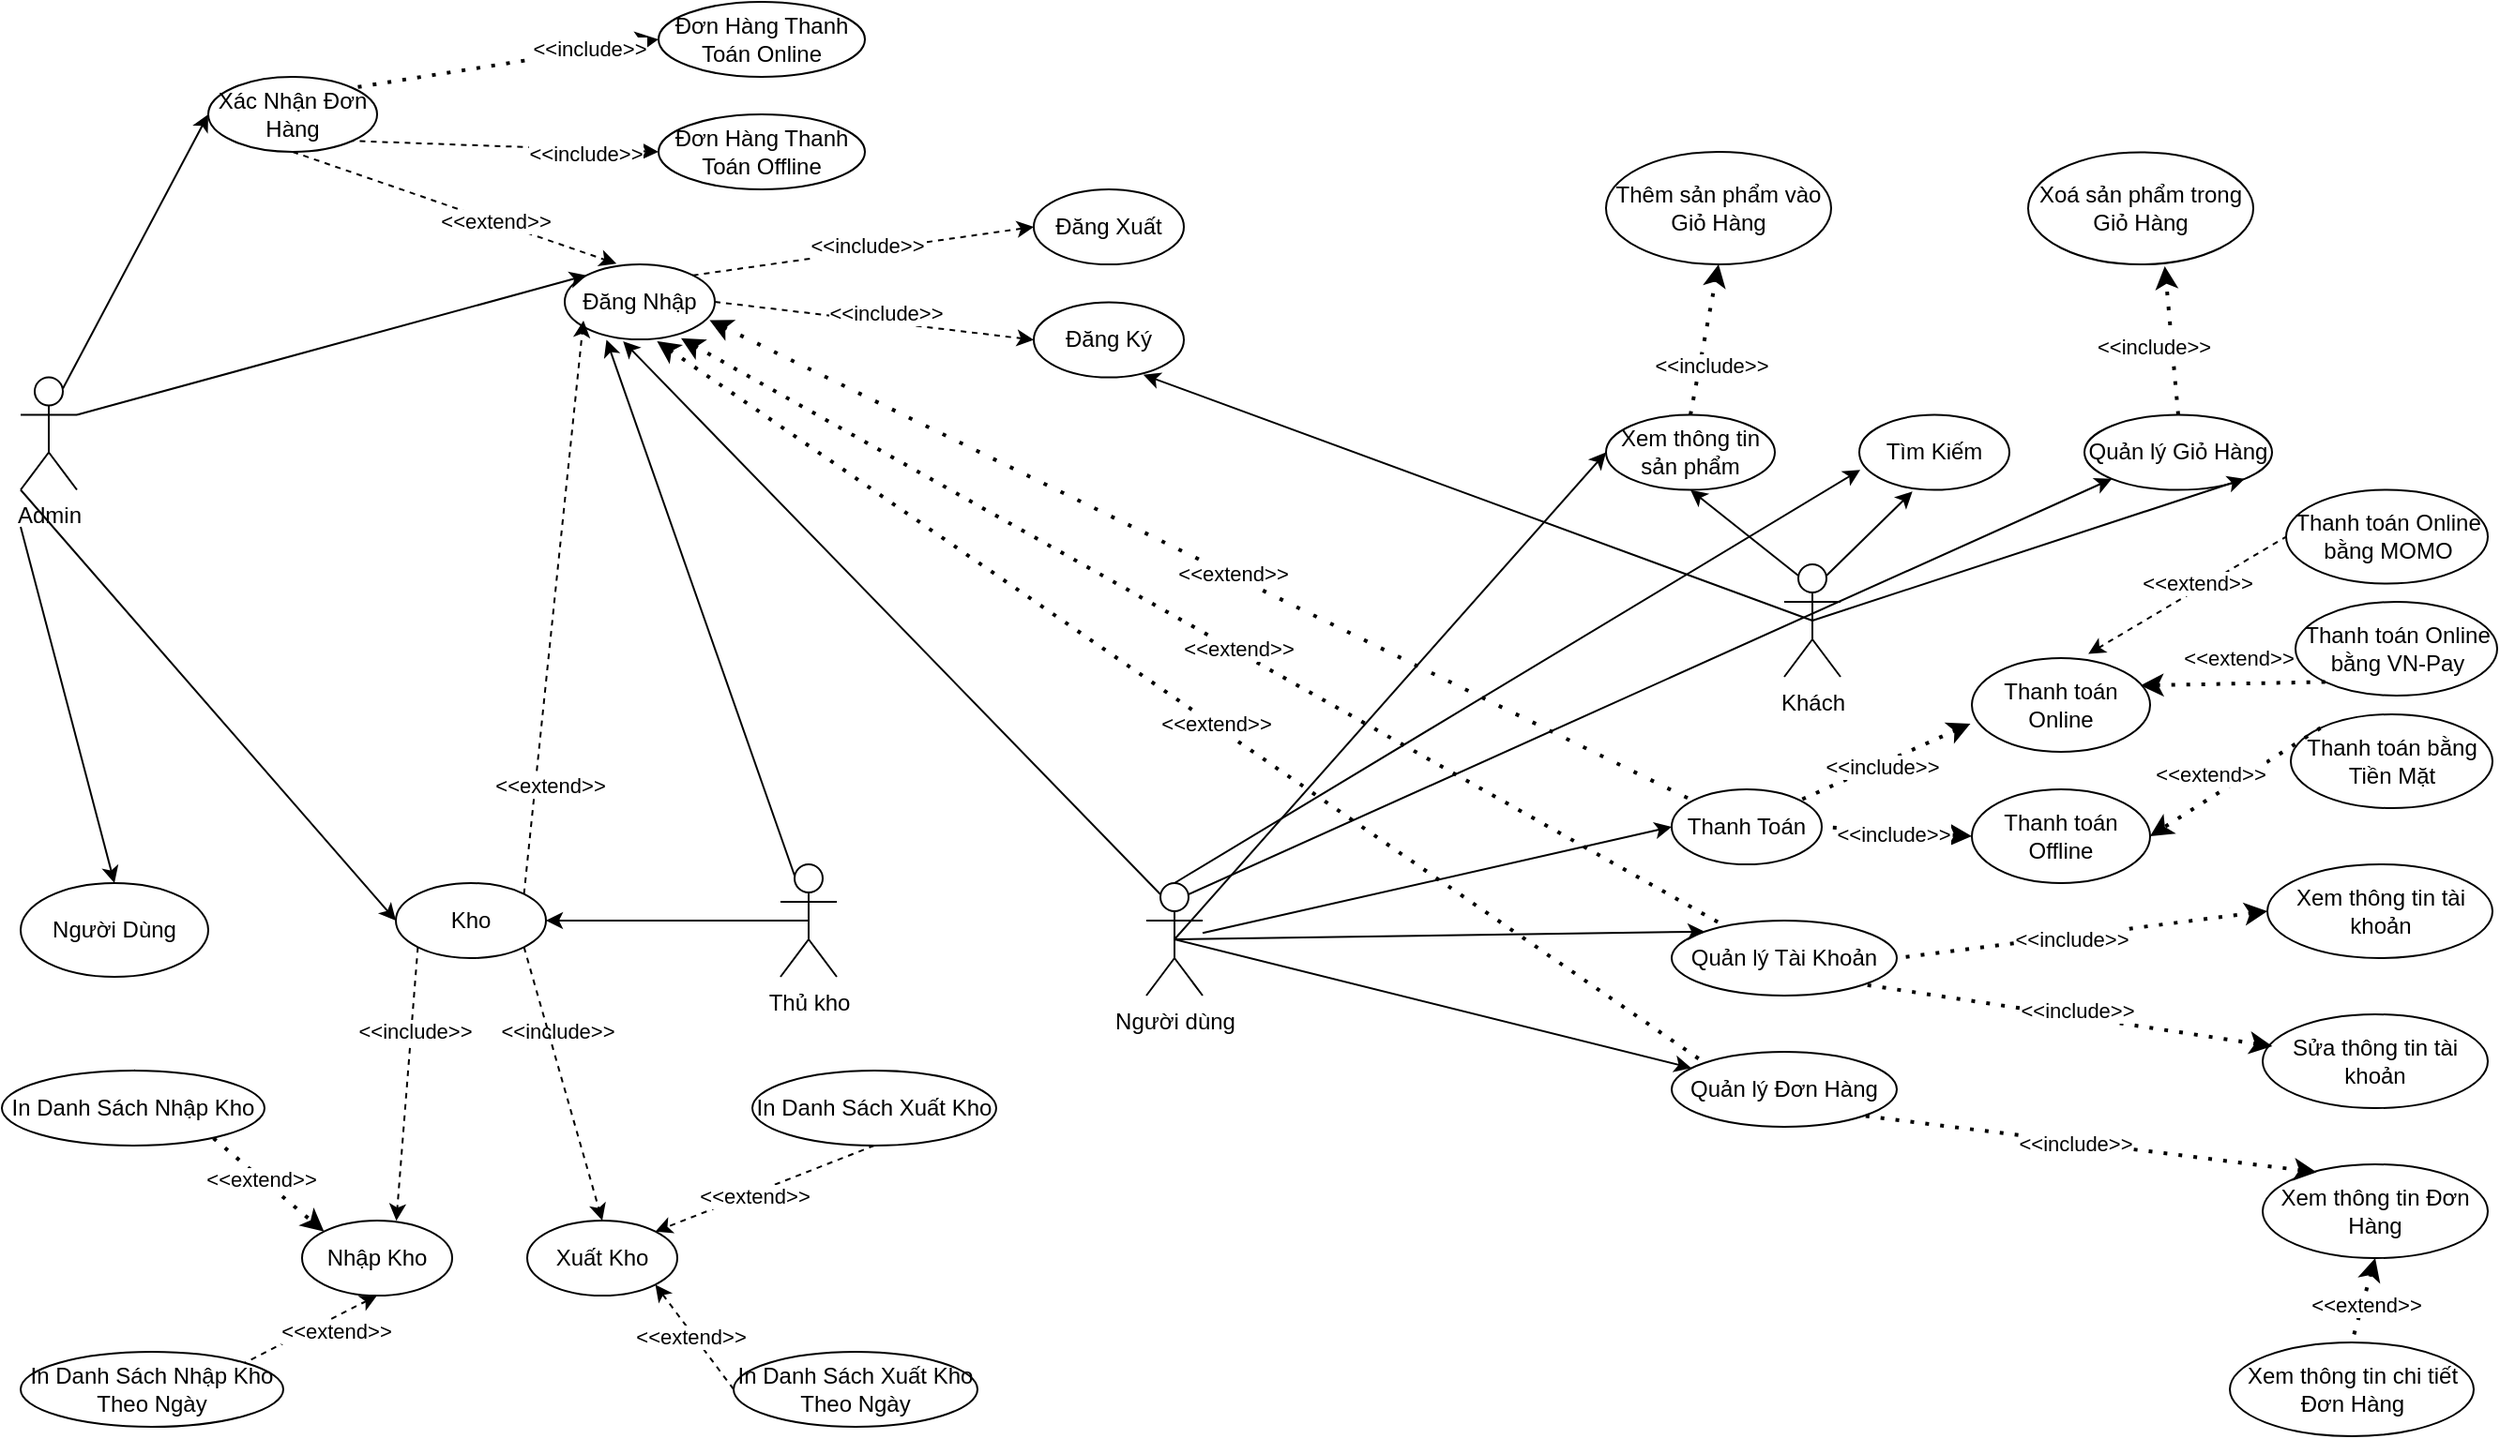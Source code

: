 <mxfile version="21.1.5" type="device">
  <diagram name="Page-1" id="g5q4h8QOV7LRLVzryPDO">
    <mxGraphModel dx="1050" dy="1719" grid="1" gridSize="10" guides="1" tooltips="1" connect="1" arrows="1" fold="1" page="1" pageScale="1" pageWidth="850" pageHeight="1100" math="0" shadow="0">
      <root>
        <mxCell id="0" />
        <mxCell id="1" parent="0" />
        <mxCell id="s2UR4WGn7RVc9cCa5fGv-72" value="" style="endArrow=none;dashed=1;html=1;dashPattern=1 4;strokeWidth=2;strokeColor=default;rounded=0;sourcePerimeterSpacing=1;jumpStyle=none;shadow=0;endFill=0;startArrow=classic;startFill=1;exitX=0.965;exitY=0.745;exitDx=0;exitDy=0;exitPerimeter=0;" parent="1" source="s2UR4WGn7RVc9cCa5fGv-4" target="s2UR4WGn7RVc9cCa5fGv-13" edge="1">
          <mxGeometry width="50" height="50" relative="1" as="geometry">
            <mxPoint x="330" y="110" as="sourcePoint" />
            <mxPoint x="540" y="440" as="targetPoint" />
          </mxGeometry>
        </mxCell>
        <mxCell id="s2UR4WGn7RVc9cCa5fGv-73" value="&amp;lt;&amp;lt;extend&amp;gt;&amp;gt;" style="edgeLabel;html=1;align=center;verticalAlign=middle;resizable=0;points=[];" parent="s2UR4WGn7RVc9cCa5fGv-72" vertex="1" connectable="0">
          <mxGeometry x="0.063" y="1" relative="1" as="geometry">
            <mxPoint as="offset" />
          </mxGeometry>
        </mxCell>
        <mxCell id="s2UR4WGn7RVc9cCa5fGv-1" value="Admin" style="shape=umlActor;verticalLabelPosition=bottom;verticalAlign=top;html=1;outlineConnect=0;" parent="1" vertex="1">
          <mxGeometry x="20" y="20.26" width="30" height="60" as="geometry" />
        </mxCell>
        <mxCell id="s2UR4WGn7RVc9cCa5fGv-2" value="Người dùng" style="shape=umlActor;verticalLabelPosition=bottom;verticalAlign=top;html=1;outlineConnect=0;" parent="1" vertex="1">
          <mxGeometry x="620" y="290" width="30" height="60" as="geometry" />
        </mxCell>
        <mxCell id="s2UR4WGn7RVc9cCa5fGv-3" value="Thủ kho&lt;br&gt;" style="shape=umlActor;verticalLabelPosition=bottom;verticalAlign=top;html=1;outlineConnect=0;" parent="1" vertex="1">
          <mxGeometry x="425" y="280" width="30" height="60" as="geometry" />
        </mxCell>
        <mxCell id="s2UR4WGn7RVc9cCa5fGv-4" value="Đăng Nhập" style="ellipse;whiteSpace=wrap;html=1;" parent="1" vertex="1">
          <mxGeometry x="310" y="-40" width="80" height="40" as="geometry" />
        </mxCell>
        <mxCell id="s2UR4WGn7RVc9cCa5fGv-7" value="Đăng Xuất" style="ellipse;whiteSpace=wrap;html=1;" parent="1" vertex="1">
          <mxGeometry x="560" y="-80" width="80" height="40" as="geometry" />
        </mxCell>
        <mxCell id="s2UR4WGn7RVc9cCa5fGv-8" value="Đăng Ký" style="ellipse;whiteSpace=wrap;html=1;" parent="1" vertex="1">
          <mxGeometry x="560" y="-19.74" width="80" height="40" as="geometry" />
        </mxCell>
        <mxCell id="s2UR4WGn7RVc9cCa5fGv-10" value="Xác Nhận Đơn Hàng" style="ellipse;whiteSpace=wrap;html=1;" parent="1" vertex="1">
          <mxGeometry x="120" y="-140" width="90" height="40" as="geometry" />
        </mxCell>
        <mxCell id="s2UR4WGn7RVc9cCa5fGv-11" value="Tìm Kiếm" style="ellipse;whiteSpace=wrap;html=1;" parent="1" vertex="1">
          <mxGeometry x="1000" y="40.26" width="80" height="40" as="geometry" />
        </mxCell>
        <mxCell id="s2UR4WGn7RVc9cCa5fGv-12" value="Xem thông tin sản phẩm" style="ellipse;whiteSpace=wrap;html=1;" parent="1" vertex="1">
          <mxGeometry x="865" y="40.26" width="90" height="40" as="geometry" />
        </mxCell>
        <mxCell id="s2UR4WGn7RVc9cCa5fGv-13" value="Thanh Toán" style="ellipse;whiteSpace=wrap;html=1;" parent="1" vertex="1">
          <mxGeometry x="900" y="240" width="80" height="40" as="geometry" />
        </mxCell>
        <mxCell id="s2UR4WGn7RVc9cCa5fGv-14" value="Kho" style="ellipse;whiteSpace=wrap;html=1;" parent="1" vertex="1">
          <mxGeometry x="220" y="290" width="80" height="40" as="geometry" />
        </mxCell>
        <mxCell id="s2UR4WGn7RVc9cCa5fGv-19" value="" style="endArrow=classic;dashed=1;html=1;rounded=0;exitX=1;exitY=0;exitDx=0;exitDy=0;entryX=0;entryY=0.5;entryDx=0;entryDy=0;endFill=1;" parent="1" source="s2UR4WGn7RVc9cCa5fGv-4" target="s2UR4WGn7RVc9cCa5fGv-7" edge="1">
          <mxGeometry width="50" height="50" relative="1" as="geometry">
            <mxPoint x="270" y="75" as="sourcePoint" />
            <mxPoint x="350" y="50" as="targetPoint" />
          </mxGeometry>
        </mxCell>
        <mxCell id="s2UR4WGn7RVc9cCa5fGv-21" value="&amp;lt;&amp;lt;include&amp;gt;&amp;gt;&lt;br&gt;" style="edgeLabel;html=1;align=center;verticalAlign=middle;resizable=0;points=[];" parent="s2UR4WGn7RVc9cCa5fGv-19" vertex="1" connectable="0">
          <mxGeometry x="-0.441" y="4" relative="1" as="geometry">
            <mxPoint x="42" y="-5" as="offset" />
          </mxGeometry>
        </mxCell>
        <mxCell id="s2UR4WGn7RVc9cCa5fGv-20" value="" style="endArrow=classic;dashed=1;html=1;rounded=0;exitX=1;exitY=0.5;exitDx=0;exitDy=0;strokeColor=default;endFill=1;entryX=0;entryY=0.5;entryDx=0;entryDy=0;" parent="1" source="s2UR4WGn7RVc9cCa5fGv-4" target="s2UR4WGn7RVc9cCa5fGv-8" edge="1">
          <mxGeometry width="50" height="50" relative="1" as="geometry">
            <mxPoint x="270" y="60" as="sourcePoint" />
            <mxPoint x="370" y="70" as="targetPoint" />
          </mxGeometry>
        </mxCell>
        <mxCell id="s2UR4WGn7RVc9cCa5fGv-23" value="" style="endArrow=classic;html=1;rounded=0;entryX=0;entryY=0;entryDx=0;entryDy=0;exitX=1;exitY=0.333;exitDx=0;exitDy=0;exitPerimeter=0;" parent="1" source="s2UR4WGn7RVc9cCa5fGv-1" target="s2UR4WGn7RVc9cCa5fGv-4" edge="1">
          <mxGeometry width="50" height="50" relative="1" as="geometry">
            <mxPoint x="130" y="110" as="sourcePoint" />
            <mxPoint x="180" y="60" as="targetPoint" />
          </mxGeometry>
        </mxCell>
        <mxCell id="s2UR4WGn7RVc9cCa5fGv-24" value="Khách" style="shape=umlActor;verticalLabelPosition=bottom;verticalAlign=top;html=1;outlineConnect=0;" parent="1" vertex="1">
          <mxGeometry x="960" y="120" width="30" height="60" as="geometry" />
        </mxCell>
        <mxCell id="s2UR4WGn7RVc9cCa5fGv-28" value="" style="endArrow=classic;html=1;rounded=0;exitX=0.5;exitY=0.5;exitDx=0;exitDy=0;exitPerimeter=0;entryX=0;entryY=0.5;entryDx=0;entryDy=0;" parent="1" source="s2UR4WGn7RVc9cCa5fGv-2" target="s2UR4WGn7RVc9cCa5fGv-12" edge="1">
          <mxGeometry width="50" height="50" relative="1" as="geometry">
            <mxPoint x="460" y="266" as="sourcePoint" />
            <mxPoint x="780" y="120" as="targetPoint" />
          </mxGeometry>
        </mxCell>
        <mxCell id="s2UR4WGn7RVc9cCa5fGv-29" value="" style="endArrow=classic;html=1;rounded=0;entryX=0.354;entryY=1.022;entryDx=0;entryDy=0;entryPerimeter=0;exitX=0.75;exitY=0.1;exitDx=0;exitDy=0;exitPerimeter=0;" parent="1" source="s2UR4WGn7RVc9cCa5fGv-24" target="s2UR4WGn7RVc9cCa5fGv-11" edge="1">
          <mxGeometry width="50" height="50" relative="1" as="geometry">
            <mxPoint x="400" y="310" as="sourcePoint" />
            <mxPoint x="450" y="260" as="targetPoint" />
          </mxGeometry>
        </mxCell>
        <mxCell id="s2UR4WGn7RVc9cCa5fGv-30" value="" style="endArrow=classic;html=1;rounded=0;exitX=0.25;exitY=0.1;exitDx=0;exitDy=0;exitPerimeter=0;entryX=0.5;entryY=1;entryDx=0;entryDy=0;" parent="1" source="s2UR4WGn7RVc9cCa5fGv-24" target="s2UR4WGn7RVc9cCa5fGv-12" edge="1">
          <mxGeometry width="50" height="50" relative="1" as="geometry">
            <mxPoint x="400" y="310" as="sourcePoint" />
            <mxPoint x="500" y="140" as="targetPoint" />
          </mxGeometry>
        </mxCell>
        <mxCell id="s2UR4WGn7RVc9cCa5fGv-31" value="Quản lý Giỏ Hàng" style="ellipse;whiteSpace=wrap;html=1;" parent="1" vertex="1">
          <mxGeometry x="1120" y="40.26" width="100" height="40" as="geometry" />
        </mxCell>
        <mxCell id="s2UR4WGn7RVc9cCa5fGv-33" value="" style="endArrow=classic;html=1;rounded=0;entryX=1;entryY=1;entryDx=0;entryDy=0;exitX=0.5;exitY=0.5;exitDx=0;exitDy=0;exitPerimeter=0;" parent="1" source="s2UR4WGn7RVc9cCa5fGv-24" target="s2UR4WGn7RVc9cCa5fGv-31" edge="1">
          <mxGeometry width="50" height="50" relative="1" as="geometry">
            <mxPoint x="400" y="300" as="sourcePoint" />
            <mxPoint x="450" y="250" as="targetPoint" />
          </mxGeometry>
        </mxCell>
        <mxCell id="s2UR4WGn7RVc9cCa5fGv-34" value="Thêm sản phẩm vào Giỏ Hàng" style="ellipse;whiteSpace=wrap;html=1;" parent="1" vertex="1">
          <mxGeometry x="865" y="-100" width="120" height="60" as="geometry" />
        </mxCell>
        <mxCell id="s2UR4WGn7RVc9cCa5fGv-35" value="Xoá sản phẩm trong Giỏ Hàng" style="ellipse;whiteSpace=wrap;html=1;" parent="1" vertex="1">
          <mxGeometry x="1090" y="-99.75" width="120" height="59.75" as="geometry" />
        </mxCell>
        <mxCell id="s2UR4WGn7RVc9cCa5fGv-36" value="&amp;lt;&amp;lt;include&amp;gt;&amp;gt;" style="endArrow=classic;dashed=1;html=1;dashPattern=1 3;strokeWidth=2;rounded=0;exitX=0.5;exitY=0;exitDx=0;exitDy=0;endFill=1;startArrow=none;startFill=0;entryX=0.5;entryY=1;entryDx=0;entryDy=0;" parent="1" source="s2UR4WGn7RVc9cCa5fGv-12" target="s2UR4WGn7RVc9cCa5fGv-34" edge="1">
          <mxGeometry x="-0.309" y="-6" width="50" height="50" relative="1" as="geometry">
            <mxPoint x="400" y="300" as="sourcePoint" />
            <mxPoint x="1070" y="-53.2" as="targetPoint" />
            <mxPoint as="offset" />
          </mxGeometry>
        </mxCell>
        <mxCell id="s2UR4WGn7RVc9cCa5fGv-37" value="" style="endArrow=classic;dashed=1;html=1;dashPattern=1 3;strokeWidth=2;rounded=0;entryX=0.607;entryY=1.017;entryDx=0;entryDy=0;entryPerimeter=0;exitX=0.5;exitY=0;exitDx=0;exitDy=0;endFill=1;startArrow=none;startFill=0;" parent="1" source="s2UR4WGn7RVc9cCa5fGv-31" target="s2UR4WGn7RVc9cCa5fGv-35" edge="1">
          <mxGeometry width="50" height="50" relative="1" as="geometry">
            <mxPoint x="765" y="176" as="sourcePoint" />
            <mxPoint x="670" y="102" as="targetPoint" />
          </mxGeometry>
        </mxCell>
        <mxCell id="s2UR4WGn7RVc9cCa5fGv-38" value="&lt;span style=&quot;color: rgb(0, 0, 0); font-family: Helvetica; font-size: 11px; font-style: normal; font-variant-ligatures: normal; font-variant-caps: normal; font-weight: 400; letter-spacing: normal; orphans: 2; text-align: center; text-indent: 0px; text-transform: none; widows: 2; word-spacing: 0px; -webkit-text-stroke-width: 0px; background-color: rgb(255, 255, 255); text-decoration-thickness: initial; text-decoration-style: initial; text-decoration-color: initial; float: none; display: inline !important;&quot;&gt;&amp;lt;&amp;lt;include&amp;gt;&amp;gt;&lt;/span&gt;" style="text;whiteSpace=wrap;html=1;" parent="1" vertex="1">
          <mxGeometry x="1125" y="-10.0" width="90" height="40" as="geometry" />
        </mxCell>
        <mxCell id="s2UR4WGn7RVc9cCa5fGv-40" value="" style="endArrow=classic;html=1;rounded=0;entryX=0.389;entryY=1.025;entryDx=0;entryDy=0;exitX=0.25;exitY=0.1;exitDx=0;exitDy=0;exitPerimeter=0;entryPerimeter=0;" parent="1" source="s2UR4WGn7RVc9cCa5fGv-2" target="s2UR4WGn7RVc9cCa5fGv-4" edge="1">
          <mxGeometry width="50" height="50" relative="1" as="geometry">
            <mxPoint x="400" y="300" as="sourcePoint" />
            <mxPoint x="450" y="250" as="targetPoint" />
          </mxGeometry>
        </mxCell>
        <mxCell id="s2UR4WGn7RVc9cCa5fGv-41" value="" style="endArrow=classic;html=1;rounded=0;entryX=0.73;entryY=0.965;entryDx=0;entryDy=0;entryPerimeter=0;exitX=0.5;exitY=0.5;exitDx=0;exitDy=0;exitPerimeter=0;" parent="1" source="s2UR4WGn7RVc9cCa5fGv-24" target="s2UR4WGn7RVc9cCa5fGv-8" edge="1">
          <mxGeometry width="50" height="50" relative="1" as="geometry">
            <mxPoint x="400" y="300" as="sourcePoint" />
            <mxPoint x="450" y="250" as="targetPoint" />
          </mxGeometry>
        </mxCell>
        <mxCell id="s2UR4WGn7RVc9cCa5fGv-42" value="Quản lý Tài Khoản" style="ellipse;whiteSpace=wrap;html=1;" parent="1" vertex="1">
          <mxGeometry x="900" y="310" width="120" height="40" as="geometry" />
        </mxCell>
        <mxCell id="s2UR4WGn7RVc9cCa5fGv-43" value="Quản lý Đơn Hàng" style="ellipse;whiteSpace=wrap;html=1;" parent="1" vertex="1">
          <mxGeometry x="900" y="380" width="120" height="40" as="geometry" />
        </mxCell>
        <mxCell id="s2UR4WGn7RVc9cCa5fGv-44" value="" style="endArrow=none;dashed=1;html=1;dashPattern=1 3;strokeWidth=2;rounded=0;entryX=0.238;entryY=0.075;entryDx=0;entryDy=0;entryPerimeter=0;startArrow=classic;startFill=1;exitX=0.775;exitY=0.985;exitDx=0;exitDy=0;exitPerimeter=0;" parent="1" source="s2UR4WGn7RVc9cCa5fGv-4" target="s2UR4WGn7RVc9cCa5fGv-42" edge="1">
          <mxGeometry width="50" height="50" relative="1" as="geometry">
            <mxPoint x="380" y="150" as="sourcePoint" />
            <mxPoint x="450" y="350" as="targetPoint" />
          </mxGeometry>
        </mxCell>
        <mxCell id="s2UR4WGn7RVc9cCa5fGv-47" value="&amp;lt;&amp;lt;extend&amp;gt;&amp;gt;" style="edgeLabel;html=1;align=center;verticalAlign=middle;resizable=0;points=[];" parent="s2UR4WGn7RVc9cCa5fGv-44" vertex="1" connectable="0">
          <mxGeometry x="0.063" y="1" relative="1" as="geometry">
            <mxPoint as="offset" />
          </mxGeometry>
        </mxCell>
        <mxCell id="s2UR4WGn7RVc9cCa5fGv-45" value="" style="endArrow=classic;html=1;rounded=0;entryX=0;entryY=0;entryDx=0;entryDy=0;exitX=0.5;exitY=0.5;exitDx=0;exitDy=0;exitPerimeter=0;" parent="1" source="s2UR4WGn7RVc9cCa5fGv-2" target="s2UR4WGn7RVc9cCa5fGv-42" edge="1">
          <mxGeometry width="50" height="50" relative="1" as="geometry">
            <mxPoint x="400" y="400" as="sourcePoint" />
            <mxPoint x="450" y="350" as="targetPoint" />
          </mxGeometry>
        </mxCell>
        <mxCell id="s2UR4WGn7RVc9cCa5fGv-46" value="" style="endArrow=classic;html=1;rounded=0;entryX=0.087;entryY=0.215;entryDx=0;entryDy=0;entryPerimeter=0;exitX=0.5;exitY=0.5;exitDx=0;exitDy=0;exitPerimeter=0;" parent="1" source="s2UR4WGn7RVc9cCa5fGv-2" target="s2UR4WGn7RVc9cCa5fGv-43" edge="1">
          <mxGeometry width="50" height="50" relative="1" as="geometry">
            <mxPoint x="405" y="500" as="sourcePoint" />
            <mxPoint x="558" y="516" as="targetPoint" />
          </mxGeometry>
        </mxCell>
        <mxCell id="s2UR4WGn7RVc9cCa5fGv-48" value="" style="endArrow=none;dashed=1;html=1;dashPattern=1 3;strokeWidth=2;rounded=0;entryX=0;entryY=0;entryDx=0;entryDy=0;startArrow=classic;startFill=1;exitX=0.615;exitY=1.025;exitDx=0;exitDy=0;exitPerimeter=0;" parent="1" source="s2UR4WGn7RVc9cCa5fGv-4" target="s2UR4WGn7RVc9cCa5fGv-43" edge="1">
          <mxGeometry width="50" height="50" relative="1" as="geometry">
            <mxPoint x="230" y="70" as="sourcePoint" />
            <mxPoint x="585" y="511" as="targetPoint" />
          </mxGeometry>
        </mxCell>
        <mxCell id="s2UR4WGn7RVc9cCa5fGv-49" value="&amp;lt;&amp;lt;extend&amp;gt;&amp;gt;" style="edgeLabel;html=1;align=center;verticalAlign=middle;resizable=0;points=[];" parent="s2UR4WGn7RVc9cCa5fGv-48" vertex="1" connectable="0">
          <mxGeometry x="0.063" y="1" relative="1" as="geometry">
            <mxPoint as="offset" />
          </mxGeometry>
        </mxCell>
        <mxCell id="s2UR4WGn7RVc9cCa5fGv-50" value="Xem thông tin tài khoản" style="ellipse;whiteSpace=wrap;html=1;" parent="1" vertex="1">
          <mxGeometry x="1217.5" y="280" width="120" height="50" as="geometry" />
        </mxCell>
        <mxCell id="s2UR4WGn7RVc9cCa5fGv-51" value="Sửa thông tin tài khoản" style="ellipse;whiteSpace=wrap;html=1;" parent="1" vertex="1">
          <mxGeometry x="1215" y="360" width="120" height="50" as="geometry" />
        </mxCell>
        <mxCell id="s2UR4WGn7RVc9cCa5fGv-52" value="" style="endArrow=none;dashed=1;html=1;dashPattern=1 3;strokeWidth=2;rounded=0;exitX=0;exitY=0.5;exitDx=0;exitDy=0;entryX=1;entryY=0.5;entryDx=0;entryDy=0;endFill=0;startArrow=classic;startFill=1;" parent="1" source="s2UR4WGn7RVc9cCa5fGv-64" target="s2UR4WGn7RVc9cCa5fGv-13" edge="1">
          <mxGeometry width="50" height="50" relative="1" as="geometry">
            <mxPoint x="616.5" y="150" as="sourcePoint" />
            <mxPoint x="943.5" y="577" as="targetPoint" />
          </mxGeometry>
        </mxCell>
        <mxCell id="s2UR4WGn7RVc9cCa5fGv-53" value="&amp;lt;&amp;lt;include&amp;gt;&amp;gt;" style="edgeLabel;html=1;align=center;verticalAlign=middle;resizable=0;points=[];" parent="s2UR4WGn7RVc9cCa5fGv-52" vertex="1" connectable="0">
          <mxGeometry x="0.063" y="1" relative="1" as="geometry">
            <mxPoint as="offset" />
          </mxGeometry>
        </mxCell>
        <mxCell id="s2UR4WGn7RVc9cCa5fGv-54" value="" style="endArrow=none;dashed=1;html=1;dashPattern=1 3;strokeWidth=2;rounded=0;exitX=0.043;exitY=0.34;exitDx=0;exitDy=0;exitPerimeter=0;endFill=0;entryX=1;entryY=1;entryDx=0;entryDy=0;startArrow=classic;startFill=1;" parent="1" source="s2UR4WGn7RVc9cCa5fGv-51" target="s2UR4WGn7RVc9cCa5fGv-42" edge="1">
          <mxGeometry width="50" height="50" relative="1" as="geometry">
            <mxPoint x="700" y="450" as="sourcePoint" />
            <mxPoint x="610" y="590" as="targetPoint" />
          </mxGeometry>
        </mxCell>
        <mxCell id="s2UR4WGn7RVc9cCa5fGv-55" value="&amp;lt;&amp;lt;include&amp;gt;&amp;gt;" style="edgeLabel;html=1;align=center;verticalAlign=middle;resizable=0;points=[];" parent="s2UR4WGn7RVc9cCa5fGv-54" vertex="1" connectable="0">
          <mxGeometry x="0.063" y="1" relative="1" as="geometry">
            <mxPoint x="11" y="-3" as="offset" />
          </mxGeometry>
        </mxCell>
        <mxCell id="s2UR4WGn7RVc9cCa5fGv-56" value="Xem thông tin Đơn Hàng" style="ellipse;whiteSpace=wrap;html=1;" parent="1" vertex="1">
          <mxGeometry x="1215" y="440" width="120" height="50" as="geometry" />
        </mxCell>
        <mxCell id="s2UR4WGn7RVc9cCa5fGv-57" value="" style="endArrow=none;dashed=1;html=1;dashPattern=1 3;strokeWidth=2;rounded=0;exitX=0.24;exitY=0.084;exitDx=0;exitDy=0;entryX=1;entryY=1;entryDx=0;entryDy=0;exitPerimeter=0;endFill=0;startArrow=classic;startFill=1;" parent="1" source="s2UR4WGn7RVc9cCa5fGv-56" target="s2UR4WGn7RVc9cCa5fGv-43" edge="1">
          <mxGeometry width="50" height="50" relative="1" as="geometry">
            <mxPoint x="790" y="590" as="sourcePoint" />
            <mxPoint x="662" y="637" as="targetPoint" />
          </mxGeometry>
        </mxCell>
        <mxCell id="s2UR4WGn7RVc9cCa5fGv-58" value="&amp;lt;&amp;lt;include&amp;gt;&amp;gt;" style="edgeLabel;html=1;align=center;verticalAlign=middle;resizable=0;points=[];" parent="s2UR4WGn7RVc9cCa5fGv-57" vertex="1" connectable="0">
          <mxGeometry x="0.063" y="1" relative="1" as="geometry">
            <mxPoint as="offset" />
          </mxGeometry>
        </mxCell>
        <mxCell id="s2UR4WGn7RVc9cCa5fGv-59" value="Xem thông tin chi tiết Đơn Hàng" style="ellipse;whiteSpace=wrap;html=1;" parent="1" vertex="1">
          <mxGeometry x="1197.5" y="535" width="130" height="50" as="geometry" />
        </mxCell>
        <mxCell id="s2UR4WGn7RVc9cCa5fGv-61" value="" style="endArrow=none;dashed=1;html=1;dashPattern=1 3;strokeWidth=2;rounded=0;exitX=0.5;exitY=1;exitDx=0;exitDy=0;entryX=0.5;entryY=0;entryDx=0;entryDy=0;endFill=0;startArrow=classic;startFill=1;" parent="1" source="s2UR4WGn7RVc9cCa5fGv-56" target="s2UR4WGn7RVc9cCa5fGv-59" edge="1">
          <mxGeometry width="50" height="50" relative="1" as="geometry">
            <mxPoint x="649" y="694" as="sourcePoint" />
            <mxPoint x="642" y="604" as="targetPoint" />
          </mxGeometry>
        </mxCell>
        <mxCell id="s2UR4WGn7RVc9cCa5fGv-62" value="&amp;lt;&amp;lt;extend&amp;gt;&amp;gt;" style="edgeLabel;html=1;align=center;verticalAlign=middle;resizable=0;points=[];" parent="s2UR4WGn7RVc9cCa5fGv-61" vertex="1" connectable="0">
          <mxGeometry x="0.063" y="1" relative="1" as="geometry">
            <mxPoint as="offset" />
          </mxGeometry>
        </mxCell>
        <mxCell id="s2UR4WGn7RVc9cCa5fGv-63" value="Thanh toán Online" style="ellipse;whiteSpace=wrap;html=1;" parent="1" vertex="1">
          <mxGeometry x="1060" y="170" width="95" height="50" as="geometry" />
        </mxCell>
        <mxCell id="s2UR4WGn7RVc9cCa5fGv-64" value="Thanh toán Offline" style="ellipse;whiteSpace=wrap;html=1;" parent="1" vertex="1">
          <mxGeometry x="1060" y="240" width="95" height="50" as="geometry" />
        </mxCell>
        <mxCell id="s2UR4WGn7RVc9cCa5fGv-65" value="" style="endArrow=none;dashed=1;html=1;dashPattern=1 3;strokeWidth=2;rounded=0;exitX=-0.008;exitY=0.7;exitDx=0;exitDy=0;entryX=1;entryY=0;entryDx=0;entryDy=0;exitPerimeter=0;endFill=0;startArrow=classic;startFill=1;" parent="1" source="s2UR4WGn7RVc9cCa5fGv-63" target="s2UR4WGn7RVc9cCa5fGv-13" edge="1">
          <mxGeometry width="50" height="50" relative="1" as="geometry">
            <mxPoint x="720" y="540" as="sourcePoint" />
            <mxPoint x="587" y="567" as="targetPoint" />
          </mxGeometry>
        </mxCell>
        <mxCell id="s2UR4WGn7RVc9cCa5fGv-66" value="&amp;lt;&amp;lt;include&amp;gt;&amp;gt;" style="edgeLabel;html=1;align=center;verticalAlign=middle;resizable=0;points=[];" parent="s2UR4WGn7RVc9cCa5fGv-65" vertex="1" connectable="0">
          <mxGeometry x="0.063" y="1" relative="1" as="geometry">
            <mxPoint as="offset" />
          </mxGeometry>
        </mxCell>
        <mxCell id="s2UR4WGn7RVc9cCa5fGv-67" value="" style="endArrow=none;dashed=1;html=1;dashPattern=1 3;strokeWidth=2;rounded=0;endFill=0;exitX=0;exitY=0.5;exitDx=0;exitDy=0;entryX=1;entryY=0.5;entryDx=0;entryDy=0;startArrow=classic;startFill=1;" parent="1" source="s2UR4WGn7RVc9cCa5fGv-50" target="s2UR4WGn7RVc9cCa5fGv-42" edge="1">
          <mxGeometry width="50" height="50" relative="1" as="geometry">
            <mxPoint x="700" y="540" as="sourcePoint" />
            <mxPoint x="590" y="560" as="targetPoint" />
          </mxGeometry>
        </mxCell>
        <mxCell id="s2UR4WGn7RVc9cCa5fGv-68" value="&amp;lt;&amp;lt;include&amp;gt;&amp;gt;" style="edgeLabel;html=1;align=center;verticalAlign=middle;resizable=0;points=[];" parent="s2UR4WGn7RVc9cCa5fGv-67" vertex="1" connectable="0">
          <mxGeometry x="0.063" y="1" relative="1" as="geometry">
            <mxPoint as="offset" />
          </mxGeometry>
        </mxCell>
        <mxCell id="s2UR4WGn7RVc9cCa5fGv-69" value="" style="endArrow=classic;html=1;rounded=0;entryX=0;entryY=0.5;entryDx=0;entryDy=0;" parent="1" source="s2UR4WGn7RVc9cCa5fGv-2" target="s2UR4WGn7RVc9cCa5fGv-13" edge="1">
          <mxGeometry width="50" height="50" relative="1" as="geometry">
            <mxPoint x="400" y="590" as="sourcePoint" />
            <mxPoint x="450" y="540" as="targetPoint" />
          </mxGeometry>
        </mxCell>
        <mxCell id="s2UR4WGn7RVc9cCa5fGv-79" value="&amp;lt;&amp;lt;include&amp;gt;&amp;gt;&lt;br&gt;" style="edgeLabel;html=1;align=center;verticalAlign=middle;resizable=0;points=[];" parent="1" vertex="1" connectable="0">
          <mxGeometry x="490.004" y="-40.005" as="geometry">
            <mxPoint x="-9" y="26" as="offset" />
          </mxGeometry>
        </mxCell>
        <mxCell id="s2UR4WGn7RVc9cCa5fGv-82" value="" style="endArrow=classic;html=1;rounded=0;exitX=0.25;exitY=0.1;exitDx=0;exitDy=0;exitPerimeter=0;entryX=0.278;entryY=1.005;entryDx=0;entryDy=0;entryPerimeter=0;" parent="1" source="s2UR4WGn7RVc9cCa5fGv-3" target="s2UR4WGn7RVc9cCa5fGv-4" edge="1">
          <mxGeometry width="50" height="50" relative="1" as="geometry">
            <mxPoint x="430" y="370" as="sourcePoint" />
            <mxPoint x="330" y="30" as="targetPoint" />
          </mxGeometry>
        </mxCell>
        <mxCell id="s2UR4WGn7RVc9cCa5fGv-90" value="Thanh toán Online bằng VN-Pay" style="ellipse;whiteSpace=wrap;html=1;" parent="1" vertex="1">
          <mxGeometry x="1232.5" y="140" width="107.5" height="50" as="geometry" />
        </mxCell>
        <mxCell id="s2UR4WGn7RVc9cCa5fGv-91" value="" style="endArrow=classic;dashed=1;html=1;dashPattern=1 3;strokeWidth=2;rounded=0;exitX=0;exitY=1;exitDx=0;exitDy=0;entryX=0.947;entryY=0.292;entryDx=0;entryDy=0;endFill=1;entryPerimeter=0;" parent="1" source="s2UR4WGn7RVc9cCa5fGv-90" target="s2UR4WGn7RVc9cCa5fGv-63" edge="1">
          <mxGeometry width="50" height="50" relative="1" as="geometry">
            <mxPoint x="1283" y="150" as="sourcePoint" />
            <mxPoint x="1172" y="181" as="targetPoint" />
          </mxGeometry>
        </mxCell>
        <mxCell id="s2UR4WGn7RVc9cCa5fGv-92" value="&lt;br style=&quot;border-color: var(--border-color);&quot;&gt;&amp;lt;&amp;lt;extend&amp;gt;&amp;gt;" style="edgeLabel;html=1;align=center;verticalAlign=middle;resizable=0;points=[];" parent="s2UR4WGn7RVc9cCa5fGv-91" vertex="1" connectable="0">
          <mxGeometry x="0.063" y="1" relative="1" as="geometry">
            <mxPoint x="6" y="-22" as="offset" />
          </mxGeometry>
        </mxCell>
        <mxCell id="s2UR4WGn7RVc9cCa5fGv-93" value="Thanh toán bằng Tiền Mặt" style="ellipse;whiteSpace=wrap;html=1;" parent="1" vertex="1">
          <mxGeometry x="1230" y="200" width="107.5" height="50" as="geometry" />
        </mxCell>
        <mxCell id="s2UR4WGn7RVc9cCa5fGv-97" value="" style="endArrow=classic;dashed=1;html=1;dashPattern=1 3;strokeWidth=2;rounded=0;exitX=0;exitY=0;exitDx=0;exitDy=0;entryX=1;entryY=0.5;entryDx=0;entryDy=0;endFill=1;" parent="1" source="s2UR4WGn7RVc9cCa5fGv-93" target="s2UR4WGn7RVc9cCa5fGv-64" edge="1">
          <mxGeometry width="50" height="50" relative="1" as="geometry">
            <mxPoint x="1241" y="152" as="sourcePoint" />
            <mxPoint x="1151" y="188" as="targetPoint" />
          </mxGeometry>
        </mxCell>
        <mxCell id="s2UR4WGn7RVc9cCa5fGv-98" value="&lt;br style=&quot;border-color: var(--border-color);&quot;&gt;&amp;lt;&amp;lt;extend&amp;gt;&amp;gt;" style="edgeLabel;html=1;align=center;verticalAlign=middle;resizable=0;points=[];" parent="s2UR4WGn7RVc9cCa5fGv-97" vertex="1" connectable="0">
          <mxGeometry x="0.063" y="1" relative="1" as="geometry">
            <mxPoint x="-12" y="-14" as="offset" />
          </mxGeometry>
        </mxCell>
        <mxCell id="s2UR4WGn7RVc9cCa5fGv-100" value="" style="endArrow=classic;dashed=1;html=1;rounded=0;exitX=1;exitY=0;exitDx=0;exitDy=0;endFill=1;" parent="1" source="s2UR4WGn7RVc9cCa5fGv-14" edge="1">
          <mxGeometry width="50" height="50" relative="1" as="geometry">
            <mxPoint x="610" y="330" as="sourcePoint" />
            <mxPoint x="320" y="-10" as="targetPoint" />
          </mxGeometry>
        </mxCell>
        <mxCell id="s2UR4WGn7RVc9cCa5fGv-101" value="&amp;lt;&amp;lt;include&amp;gt;&amp;gt;" style="edgeLabel;html=1;align=center;verticalAlign=middle;resizable=0;points=[];" parent="1" vertex="1" connectable="0">
          <mxGeometry x="280.001" y="359.998" as="geometry">
            <mxPoint x="26" y="9" as="offset" />
          </mxGeometry>
        </mxCell>
        <mxCell id="s2UR4WGn7RVc9cCa5fGv-102" value="" style="endArrow=classic;html=1;rounded=0;exitX=0;exitY=1;exitDx=0;exitDy=0;exitPerimeter=0;entryX=0;entryY=0.5;entryDx=0;entryDy=0;" parent="1" source="s2UR4WGn7RVc9cCa5fGv-1" target="s2UR4WGn7RVc9cCa5fGv-14" edge="1">
          <mxGeometry width="50" height="50" relative="1" as="geometry">
            <mxPoint x="610" y="330" as="sourcePoint" />
            <mxPoint x="660" y="280" as="targetPoint" />
          </mxGeometry>
        </mxCell>
        <mxCell id="s2UR4WGn7RVc9cCa5fGv-103" value="" style="endArrow=classic;html=1;rounded=0;entryX=1;entryY=0.5;entryDx=0;entryDy=0;exitX=0.5;exitY=0.5;exitDx=0;exitDy=0;exitPerimeter=0;" parent="1" source="s2UR4WGn7RVc9cCa5fGv-3" target="s2UR4WGn7RVc9cCa5fGv-14" edge="1">
          <mxGeometry width="50" height="50" relative="1" as="geometry">
            <mxPoint x="75" as="sourcePoint" />
            <mxPoint x="282" y="216" as="targetPoint" />
          </mxGeometry>
        </mxCell>
        <mxCell id="s2UR4WGn7RVc9cCa5fGv-104" value="Nhập Kho" style="ellipse;whiteSpace=wrap;html=1;" parent="1" vertex="1">
          <mxGeometry x="170" y="470" width="80" height="40" as="geometry" />
        </mxCell>
        <mxCell id="s2UR4WGn7RVc9cCa5fGv-105" value="Xuất Kho" style="ellipse;whiteSpace=wrap;html=1;" parent="1" vertex="1">
          <mxGeometry x="290" y="470" width="80" height="40" as="geometry" />
        </mxCell>
        <mxCell id="s2UR4WGn7RVc9cCa5fGv-107" value="" style="endArrow=classic;dashed=1;html=1;rounded=0;entryX=0.5;entryY=0;entryDx=0;entryDy=0;exitX=1;exitY=1;exitDx=0;exitDy=0;endFill=1;startArrow=none;startFill=0;" parent="1" source="s2UR4WGn7RVc9cCa5fGv-14" target="s2UR4WGn7RVc9cCa5fGv-105" edge="1">
          <mxGeometry width="50" height="50" relative="1" as="geometry">
            <mxPoint x="348" y="331" as="sourcePoint" />
            <mxPoint x="410" y="300" as="targetPoint" />
          </mxGeometry>
        </mxCell>
        <mxCell id="s2UR4WGn7RVc9cCa5fGv-115" value="&amp;lt;&amp;lt;extend&amp;gt;&amp;gt;" style="edgeLabel;html=1;align=center;verticalAlign=middle;resizable=0;points=[];" parent="s2UR4WGn7RVc9cCa5fGv-107" vertex="1" connectable="0">
          <mxGeometry x="-0.678" y="-3" relative="1" as="geometry">
            <mxPoint x="10" y="-111" as="offset" />
          </mxGeometry>
        </mxCell>
        <mxCell id="s2UR4WGn7RVc9cCa5fGv-109" value="" style="endArrow=classic;dashed=1;html=1;rounded=0;entryX=0.628;entryY=0.002;entryDx=0;entryDy=0;exitX=0;exitY=1;exitDx=0;exitDy=0;endFill=1;startArrow=none;startFill=0;entryPerimeter=0;" parent="1" source="s2UR4WGn7RVc9cCa5fGv-14" target="s2UR4WGn7RVc9cCa5fGv-104" edge="1">
          <mxGeometry width="50" height="50" relative="1" as="geometry">
            <mxPoint x="348" y="359" as="sourcePoint" />
            <mxPoint x="422" y="381" as="targetPoint" />
          </mxGeometry>
        </mxCell>
        <mxCell id="s2UR4WGn7RVc9cCa5fGv-114" value="&amp;lt;&amp;lt;include&amp;gt;&amp;gt;" style="edgeLabel;html=1;align=center;verticalAlign=middle;resizable=0;points=[];" parent="s2UR4WGn7RVc9cCa5fGv-109" vertex="1" connectable="0">
          <mxGeometry x="-0.393" y="1" relative="1" as="geometry">
            <mxPoint x="1" as="offset" />
          </mxGeometry>
        </mxCell>
        <mxCell id="s2UR4WGn7RVc9cCa5fGv-116" value="" style="endArrow=classic;dashed=1;html=1;dashPattern=1 3;strokeWidth=2;rounded=0;entryX=0;entryY=0;entryDx=0;entryDy=0;exitX=0.5;exitY=0;exitDx=0;exitDy=0;startArrow=none;startFill=0;endFill=1;" parent="1" source="s2UR4WGn7RVc9cCa5fGv-117" target="s2UR4WGn7RVc9cCa5fGv-104" edge="1">
          <mxGeometry width="50" height="50" relative="1" as="geometry">
            <mxPoint x="130" y="470" as="sourcePoint" />
            <mxPoint x="660" y="260" as="targetPoint" />
          </mxGeometry>
        </mxCell>
        <mxCell id="s2UR4WGn7RVc9cCa5fGv-118" value="&amp;lt;&amp;lt;extend&amp;gt;&amp;gt;" style="edgeLabel;html=1;align=center;verticalAlign=middle;resizable=0;points=[];" parent="s2UR4WGn7RVc9cCa5fGv-116" vertex="1" connectable="0">
          <mxGeometry x="0.55" relative="1" as="geometry">
            <mxPoint x="-11" y="-9" as="offset" />
          </mxGeometry>
        </mxCell>
        <mxCell id="s2UR4WGn7RVc9cCa5fGv-117" value="In Danh Sách Nhập Kho" style="ellipse;whiteSpace=wrap;html=1;" parent="1" vertex="1">
          <mxGeometry x="10" y="390" width="140" height="40" as="geometry" />
        </mxCell>
        <mxCell id="s2UR4WGn7RVc9cCa5fGv-119" value="In Danh Sách Nhập Kho Theo Ngày" style="ellipse;whiteSpace=wrap;html=1;" parent="1" vertex="1">
          <mxGeometry x="20" y="540" width="140" height="40" as="geometry" />
        </mxCell>
        <mxCell id="s2UR4WGn7RVc9cCa5fGv-121" value="" style="endArrow=none;dashed=1;html=1;rounded=0;entryX=1;entryY=0;entryDx=0;entryDy=0;exitX=0.5;exitY=1;exitDx=0;exitDy=0;startArrow=classic;startFill=1;endFill=0;" parent="1" source="s2UR4WGn7RVc9cCa5fGv-104" target="s2UR4WGn7RVc9cCa5fGv-119" edge="1">
          <mxGeometry width="50" height="50" relative="1" as="geometry">
            <mxPoint x="610" y="290" as="sourcePoint" />
            <mxPoint x="660" y="240" as="targetPoint" />
          </mxGeometry>
        </mxCell>
        <mxCell id="s2UR4WGn7RVc9cCa5fGv-123" value="&amp;lt;&amp;lt;extend&amp;gt;&amp;gt;" style="edgeLabel;html=1;align=center;verticalAlign=middle;resizable=0;points=[];" parent="s2UR4WGn7RVc9cCa5fGv-121" vertex="1" connectable="0">
          <mxGeometry x="-0.398" y="2" relative="1" as="geometry">
            <mxPoint x="-2" y="6" as="offset" />
          </mxGeometry>
        </mxCell>
        <mxCell id="s2UR4WGn7RVc9cCa5fGv-124" value="In Danh Sách Xuất Kho" style="ellipse;whiteSpace=wrap;html=1;" parent="1" vertex="1">
          <mxGeometry x="410" y="390" width="130" height="40" as="geometry" />
        </mxCell>
        <mxCell id="s2UR4WGn7RVc9cCa5fGv-125" value="In Danh Sách Xuất Kho Theo Ngày" style="ellipse;whiteSpace=wrap;html=1;" parent="1" vertex="1">
          <mxGeometry x="400" y="540" width="130" height="40" as="geometry" />
        </mxCell>
        <mxCell id="s2UR4WGn7RVc9cCa5fGv-126" value="" style="endArrow=classic;dashed=1;html=1;rounded=0;entryX=1;entryY=1;entryDx=0;entryDy=0;exitX=0;exitY=0.5;exitDx=0;exitDy=0;startArrow=none;startFill=0;endFill=1;" parent="1" source="s2UR4WGn7RVc9cCa5fGv-125" target="s2UR4WGn7RVc9cCa5fGv-105" edge="1">
          <mxGeometry width="50" height="50" relative="1" as="geometry">
            <mxPoint x="610" y="280" as="sourcePoint" />
            <mxPoint x="660" y="230" as="targetPoint" />
          </mxGeometry>
        </mxCell>
        <mxCell id="s2UR4WGn7RVc9cCa5fGv-131" value="&amp;lt;&amp;lt;extend&amp;gt;&amp;gt;" style="edgeLabel;html=1;align=center;verticalAlign=middle;resizable=0;points=[];" parent="s2UR4WGn7RVc9cCa5fGv-126" vertex="1" connectable="0">
          <mxGeometry x="0.584" y="5" relative="1" as="geometry">
            <mxPoint x="14" y="13" as="offset" />
          </mxGeometry>
        </mxCell>
        <mxCell id="s2UR4WGn7RVc9cCa5fGv-127" value="" style="endArrow=classic;dashed=1;html=1;rounded=0;entryX=1;entryY=0;entryDx=0;entryDy=0;exitX=0.5;exitY=1;exitDx=0;exitDy=0;endFill=1;" parent="1" source="s2UR4WGn7RVc9cCa5fGv-124" target="s2UR4WGn7RVc9cCa5fGv-105" edge="1">
          <mxGeometry width="50" height="50" relative="1" as="geometry">
            <mxPoint x="610" y="280" as="sourcePoint" />
            <mxPoint x="660" y="230" as="targetPoint" />
          </mxGeometry>
        </mxCell>
        <mxCell id="s2UR4WGn7RVc9cCa5fGv-128" value="&amp;lt;&amp;lt;extend&amp;gt;&amp;gt;" style="edgeLabel;html=1;align=center;verticalAlign=middle;resizable=0;points=[];" parent="s2UR4WGn7RVc9cCa5fGv-127" vertex="1" connectable="0">
          <mxGeometry x="0.439" y="4" relative="1" as="geometry">
            <mxPoint x="18" y="-10" as="offset" />
          </mxGeometry>
        </mxCell>
        <mxCell id="s2UR4WGn7RVc9cCa5fGv-133" value="Đơn Hàng Thanh Toán Online" style="ellipse;whiteSpace=wrap;html=1;" parent="1" vertex="1">
          <mxGeometry x="360" y="-180" width="110" height="40" as="geometry" />
        </mxCell>
        <mxCell id="s2UR4WGn7RVc9cCa5fGv-134" value="Đơn Hàng Thanh Toán Offline" style="ellipse;whiteSpace=wrap;html=1;" parent="1" vertex="1">
          <mxGeometry x="360" y="-120" width="110" height="40" as="geometry" />
        </mxCell>
        <mxCell id="s2UR4WGn7RVc9cCa5fGv-137" value="" style="endArrow=classic;dashed=1;html=1;rounded=0;entryX=0.345;entryY=-0.008;entryDx=0;entryDy=0;exitX=0.5;exitY=1;exitDx=0;exitDy=0;startArrow=none;startFill=0;endFill=1;entryPerimeter=0;" parent="1" source="s2UR4WGn7RVc9cCa5fGv-10" target="s2UR4WGn7RVc9cCa5fGv-4" edge="1">
          <mxGeometry width="50" height="50" relative="1" as="geometry">
            <mxPoint x="610" y="250" as="sourcePoint" />
            <mxPoint x="660" y="200" as="targetPoint" />
          </mxGeometry>
        </mxCell>
        <mxCell id="s2UR4WGn7RVc9cCa5fGv-138" value="&amp;lt;&amp;lt;extend&amp;gt;&amp;gt;" style="edgeLabel;html=1;align=center;verticalAlign=middle;resizable=0;points=[];" parent="s2UR4WGn7RVc9cCa5fGv-137" vertex="1" connectable="0">
          <mxGeometry x="0.251" y="1" relative="1" as="geometry">
            <mxPoint as="offset" />
          </mxGeometry>
        </mxCell>
        <mxCell id="s2UR4WGn7RVc9cCa5fGv-139" value="" style="endArrow=none;dashed=1;html=1;dashPattern=1 3;strokeWidth=2;rounded=0;entryX=1;entryY=0;entryDx=0;entryDy=0;exitX=0;exitY=0.5;exitDx=0;exitDy=0;endFill=0;startArrow=classic;startFill=1;" parent="1" source="s2UR4WGn7RVc9cCa5fGv-133" target="s2UR4WGn7RVc9cCa5fGv-10" edge="1">
          <mxGeometry width="50" height="50" relative="1" as="geometry">
            <mxPoint x="610" y="250" as="sourcePoint" />
            <mxPoint x="660" y="200" as="targetPoint" />
          </mxGeometry>
        </mxCell>
        <mxCell id="s2UR4WGn7RVc9cCa5fGv-141" value="&amp;lt;&amp;lt;include&amp;gt;&amp;gt;" style="edgeLabel;html=1;align=center;verticalAlign=middle;resizable=0;points=[];" parent="s2UR4WGn7RVc9cCa5fGv-139" vertex="1" connectable="0">
          <mxGeometry x="-0.542" y="-1" relative="1" as="geometry">
            <mxPoint as="offset" />
          </mxGeometry>
        </mxCell>
        <mxCell id="s2UR4WGn7RVc9cCa5fGv-140" value="" style="endArrow=none;dashed=1;html=1;rounded=0;entryX=1;entryY=1;entryDx=0;entryDy=0;exitX=0;exitY=0.5;exitDx=0;exitDy=0;startArrow=classic;startFill=1;endFill=0;" parent="1" source="s2UR4WGn7RVc9cCa5fGv-134" target="s2UR4WGn7RVc9cCa5fGv-10" edge="1">
          <mxGeometry width="50" height="50" relative="1" as="geometry">
            <mxPoint x="610" y="250" as="sourcePoint" />
            <mxPoint x="660" y="200" as="targetPoint" />
          </mxGeometry>
        </mxCell>
        <mxCell id="s2UR4WGn7RVc9cCa5fGv-142" value="&amp;lt;&amp;lt;include&amp;gt;&amp;gt;" style="edgeLabel;html=1;align=center;verticalAlign=middle;resizable=0;points=[];" parent="s2UR4WGn7RVc9cCa5fGv-140" vertex="1" connectable="0">
          <mxGeometry x="-0.515" y="2" relative="1" as="geometry">
            <mxPoint as="offset" />
          </mxGeometry>
        </mxCell>
        <mxCell id="s2UR4WGn7RVc9cCa5fGv-144" value="" style="endArrow=classic;html=1;rounded=0;entryX=0;entryY=0.5;entryDx=0;entryDy=0;exitX=0.75;exitY=0.1;exitDx=0;exitDy=0;exitPerimeter=0;" parent="1" source="s2UR4WGn7RVc9cCa5fGv-1" target="s2UR4WGn7RVc9cCa5fGv-10" edge="1">
          <mxGeometry width="50" height="50" relative="1" as="geometry">
            <mxPoint x="610" y="250" as="sourcePoint" />
            <mxPoint x="660" y="200" as="targetPoint" />
          </mxGeometry>
        </mxCell>
        <mxCell id="X5cxedYyykdWEm0cW12i-1" value="Thanh toán Online bằng MOMO" style="ellipse;whiteSpace=wrap;html=1;" parent="1" vertex="1">
          <mxGeometry x="1227.5" y="80.26" width="107.5" height="50" as="geometry" />
        </mxCell>
        <mxCell id="X5cxedYyykdWEm0cW12i-2" value="" style="endArrow=none;dashed=1;html=1;rounded=0;exitX=0.653;exitY=-0.044;exitDx=0;exitDy=0;exitPerimeter=0;entryX=0;entryY=0.5;entryDx=0;entryDy=0;endFill=0;startArrow=classic;startFill=1;" parent="1" source="s2UR4WGn7RVc9cCa5fGv-63" target="X5cxedYyykdWEm0cW12i-1" edge="1">
          <mxGeometry width="50" height="50" relative="1" as="geometry">
            <mxPoint x="1160" y="210" as="sourcePoint" />
            <mxPoint x="1210" y="160" as="targetPoint" />
          </mxGeometry>
        </mxCell>
        <mxCell id="X5cxedYyykdWEm0cW12i-3" value="&amp;lt;&amp;lt;extend&amp;gt;&amp;gt;" style="edgeLabel;html=1;align=center;verticalAlign=middle;resizable=0;points=[];" parent="X5cxedYyykdWEm0cW12i-2" vertex="1" connectable="0">
          <mxGeometry x="-0.25" y="-1" relative="1" as="geometry">
            <mxPoint x="18" y="-15" as="offset" />
          </mxGeometry>
        </mxCell>
        <mxCell id="rtRUDlnYhFiF2VCn9W9U-1" value="Người Dùng" style="ellipse;whiteSpace=wrap;html=1;" parent="1" vertex="1">
          <mxGeometry x="20" y="290" width="100" height="50" as="geometry" />
        </mxCell>
        <mxCell id="rtRUDlnYhFiF2VCn9W9U-2" value="" style="endArrow=classic;html=1;rounded=0;entryX=0.5;entryY=0;entryDx=0;entryDy=0;" parent="1" target="rtRUDlnYhFiF2VCn9W9U-1" edge="1">
          <mxGeometry width="50" height="50" relative="1" as="geometry">
            <mxPoint x="20" y="100" as="sourcePoint" />
            <mxPoint x="570" y="140" as="targetPoint" />
          </mxGeometry>
        </mxCell>
        <mxCell id="rtRUDlnYhFiF2VCn9W9U-3" value="" style="endArrow=classic;html=1;rounded=0;exitX=0.5;exitY=0;exitDx=0;exitDy=0;exitPerimeter=0;entryX=0.007;entryY=0.733;entryDx=0;entryDy=0;entryPerimeter=0;" parent="1" source="s2UR4WGn7RVc9cCa5fGv-2" target="s2UR4WGn7RVc9cCa5fGv-11" edge="1">
          <mxGeometry width="50" height="50" relative="1" as="geometry">
            <mxPoint x="680" y="220" as="sourcePoint" />
            <mxPoint x="730" y="170" as="targetPoint" />
          </mxGeometry>
        </mxCell>
        <mxCell id="rtRUDlnYhFiF2VCn9W9U-4" value="" style="endArrow=classic;html=1;rounded=0;exitX=0.75;exitY=0.1;exitDx=0;exitDy=0;exitPerimeter=0;entryX=0;entryY=1;entryDx=0;entryDy=0;" parent="1" source="s2UR4WGn7RVc9cCa5fGv-2" target="s2UR4WGn7RVc9cCa5fGv-31" edge="1">
          <mxGeometry width="50" height="50" relative="1" as="geometry">
            <mxPoint x="680" y="220" as="sourcePoint" />
            <mxPoint x="730" y="170" as="targetPoint" />
          </mxGeometry>
        </mxCell>
      </root>
    </mxGraphModel>
  </diagram>
</mxfile>

